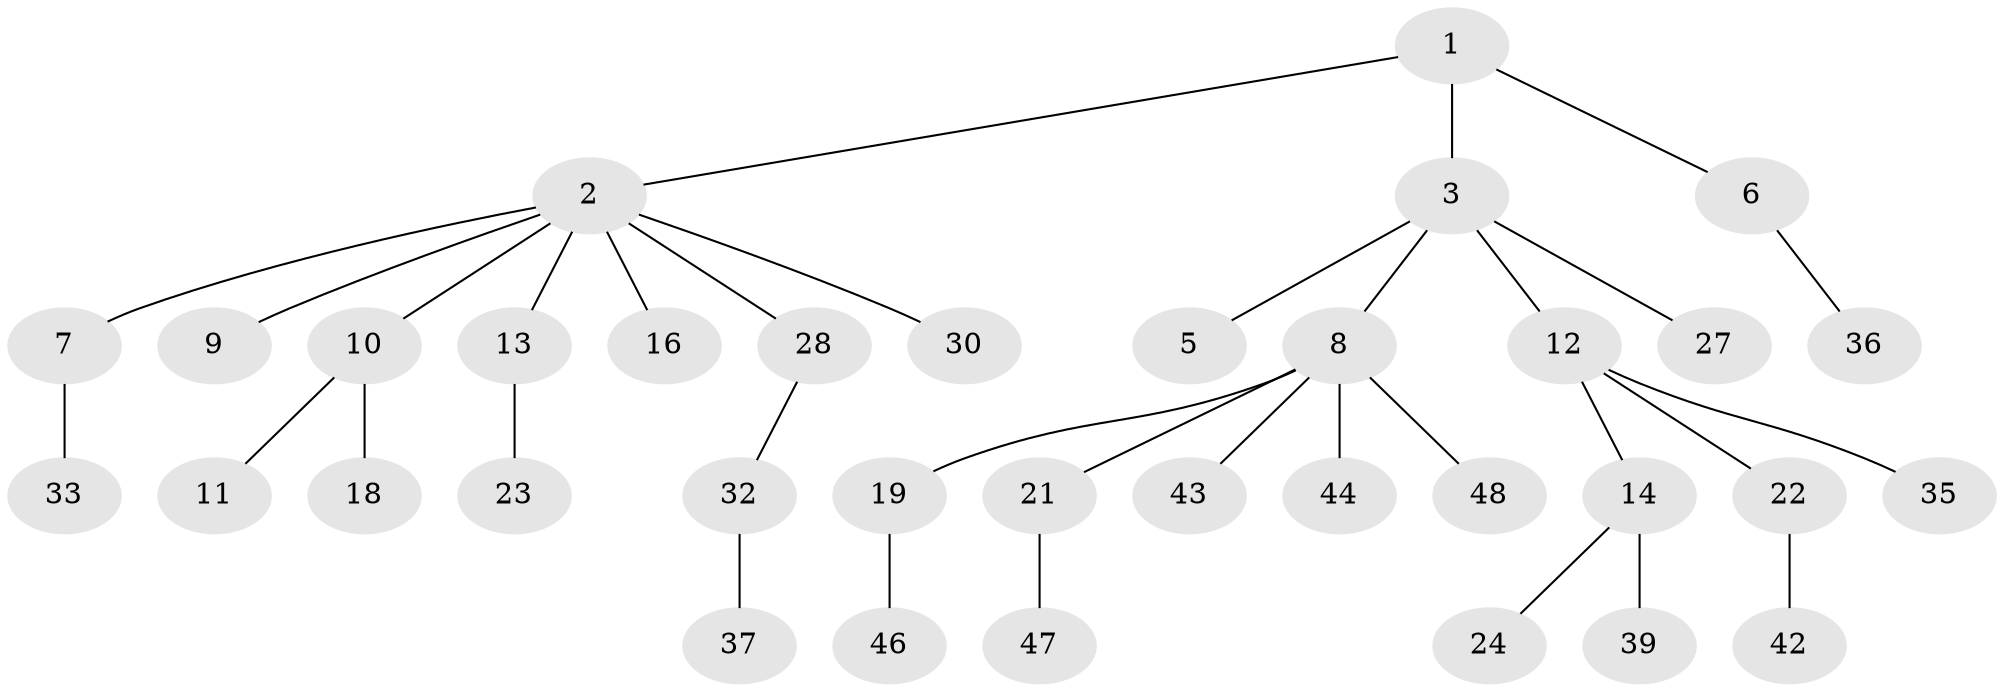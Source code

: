 // original degree distribution, {4: 0.08, 6: 0.06, 1: 0.58, 2: 0.14, 3: 0.14}
// Generated by graph-tools (version 1.1) at 2025/11/02/27/25 16:11:28]
// undirected, 35 vertices, 34 edges
graph export_dot {
graph [start="1"]
  node [color=gray90,style=filled];
  1 [super="+20"];
  2 [super="+4"];
  3 [super="+15"];
  5;
  6;
  7 [super="+34"];
  8 [super="+26"];
  9;
  10;
  11;
  12 [super="+25"];
  13 [super="+17"];
  14 [super="+50"];
  16;
  18 [super="+45"];
  19 [super="+29"];
  21 [super="+31"];
  22 [super="+38"];
  23;
  24;
  27;
  28 [super="+41"];
  30;
  32 [super="+49"];
  33;
  35;
  36 [super="+40"];
  37;
  39;
  42;
  43;
  44;
  46;
  47;
  48;
  1 -- 2;
  1 -- 3;
  1 -- 6;
  2 -- 9;
  2 -- 13;
  2 -- 16;
  2 -- 28;
  2 -- 10;
  2 -- 30;
  2 -- 7;
  3 -- 5;
  3 -- 8;
  3 -- 12;
  3 -- 27;
  6 -- 36;
  7 -- 33;
  8 -- 19;
  8 -- 21;
  8 -- 43;
  8 -- 44;
  8 -- 48;
  10 -- 11;
  10 -- 18;
  12 -- 14;
  12 -- 22;
  12 -- 35;
  13 -- 23;
  14 -- 24;
  14 -- 39;
  19 -- 46;
  21 -- 47;
  22 -- 42;
  28 -- 32;
  32 -- 37;
}
